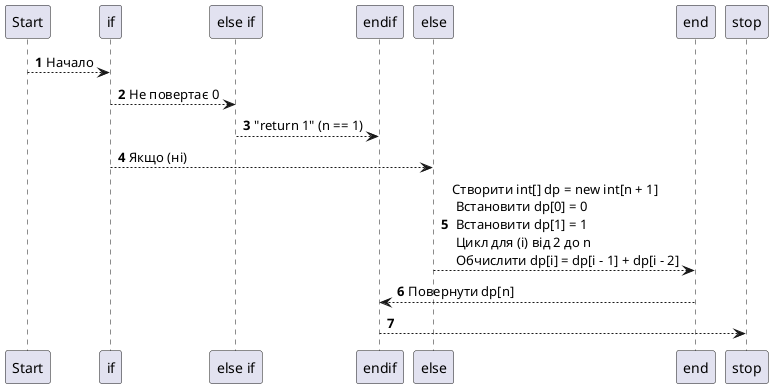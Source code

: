 @startuml
'https://plantuml.com/sequence-diagram

autonumber

Start --> if: Начало

if --> "else if": Не повертає 0

"else if" --> endif: "return 1" (n == 1)

if --> else: Якщо (ні)

else --> end: Створити int[] dp = new int[n + 1] \n Встановити dp[0] = 0 \n Встановити dp[1] = 1 \n Цикл для (i) від 2 до n \n Обчислити dp[i] = dp[i - 1] + dp[i - 2]

end --> endif: Повернути dp[n]

endif --> stop
@enduml
